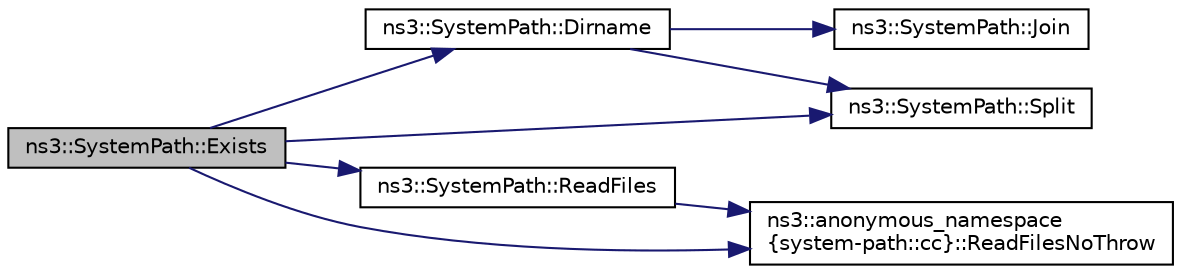 digraph "ns3::SystemPath::Exists"
{
 // LATEX_PDF_SIZE
  edge [fontname="Helvetica",fontsize="10",labelfontname="Helvetica",labelfontsize="10"];
  node [fontname="Helvetica",fontsize="10",shape=record];
  rankdir="LR";
  Node1 [label="ns3::SystemPath::Exists",height=0.2,width=0.4,color="black", fillcolor="grey75", style="filled", fontcolor="black",tooltip="Check if a path exists."];
  Node1 -> Node2 [color="midnightblue",fontsize="10",style="solid",fontname="Helvetica"];
  Node2 [label="ns3::SystemPath::Dirname",height=0.2,width=0.4,color="black", fillcolor="white", style="filled",URL="$group__systempath.html#ga657599fb7660fc6ebe4b6aaea0021176",tooltip="Get the directory path for a file."];
  Node2 -> Node3 [color="midnightblue",fontsize="10",style="solid",fontname="Helvetica"];
  Node3 [label="ns3::SystemPath::Join",height=0.2,width=0.4,color="black", fillcolor="white", style="filled",URL="$group__systempath.html#gab3212957e6b4f873ece3c6b8ed746d72",tooltip="Join a list of file system path directories into a single file system path."];
  Node2 -> Node4 [color="midnightblue",fontsize="10",style="solid",fontname="Helvetica"];
  Node4 [label="ns3::SystemPath::Split",height=0.2,width=0.4,color="black", fillcolor="white", style="filled",URL="$group__systempath.html#ga523072e05da63b63113d1bea840edf1a",tooltip="Split a file system path into directories according to the local path separator."];
  Node1 -> Node5 [color="midnightblue",fontsize="10",style="solid",fontname="Helvetica"];
  Node5 [label="ns3::SystemPath::ReadFiles",height=0.2,width=0.4,color="black", fillcolor="white", style="filled",URL="$group__systempath.html#ga152a348bccf02d8373607b0239587b87",tooltip="Get the list of files located in a file system directory."];
  Node5 -> Node6 [color="midnightblue",fontsize="10",style="solid",fontname="Helvetica"];
  Node6 [label="ns3::anonymous_namespace\l\{system-path::cc\}::ReadFilesNoThrow",height=0.2,width=0.4,color="black", fillcolor="white", style="filled",URL="$group__systempath.html#ga4044d0be558d00db7f891f658ad2cfcf",tooltip="Get the list of files located in a file system directory with error."];
  Node1 -> Node6 [color="midnightblue",fontsize="10",style="solid",fontname="Helvetica"];
  Node1 -> Node4 [color="midnightblue",fontsize="10",style="solid",fontname="Helvetica"];
}

